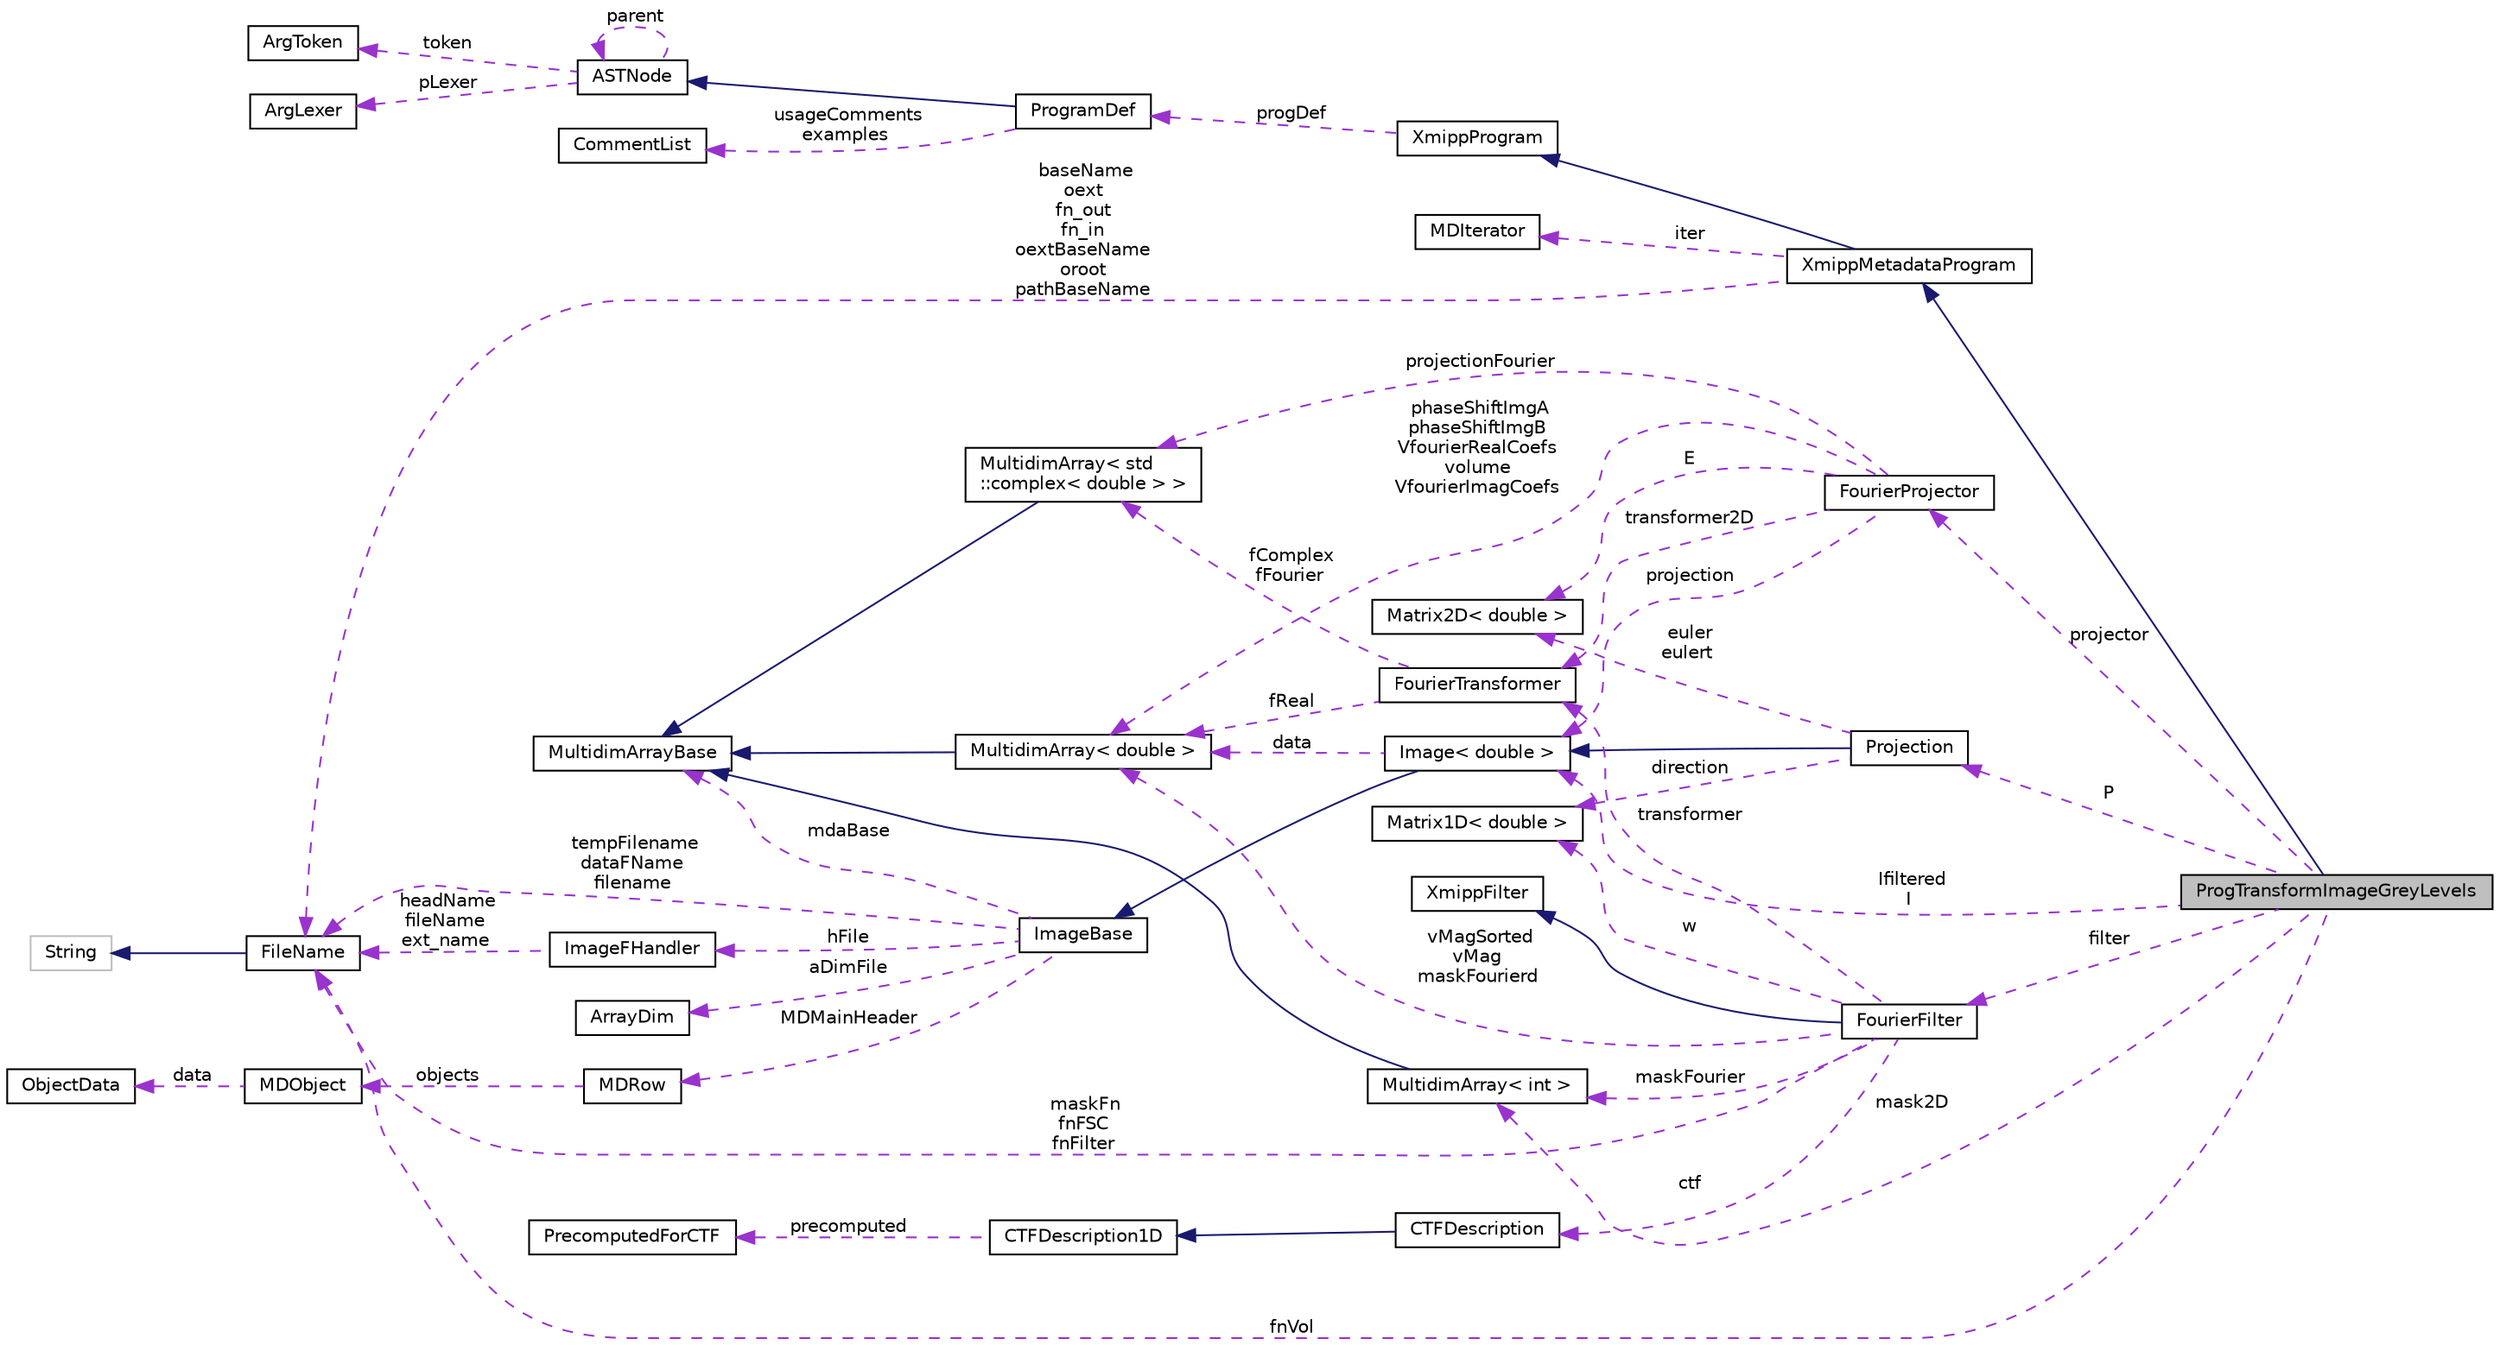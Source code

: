 digraph "ProgTransformImageGreyLevels"
{
  edge [fontname="Helvetica",fontsize="10",labelfontname="Helvetica",labelfontsize="10"];
  node [fontname="Helvetica",fontsize="10",shape=record];
  rankdir="LR";
  Node4 [label="ProgTransformImageGreyLevels",height=0.2,width=0.4,color="black", fillcolor="grey75", style="filled", fontcolor="black"];
  Node5 -> Node4 [dir="back",color="midnightblue",fontsize="10",style="solid",fontname="Helvetica"];
  Node5 [label="XmippMetadataProgram",height=0.2,width=0.4,color="black", fillcolor="white", style="filled",URL="$classXmippMetadataProgram.html"];
  Node6 -> Node5 [dir="back",color="midnightblue",fontsize="10",style="solid",fontname="Helvetica"];
  Node6 [label="XmippProgram",height=0.2,width=0.4,color="black", fillcolor="white", style="filled",URL="$classXmippProgram.html"];
  Node7 -> Node6 [dir="back",color="darkorchid3",fontsize="10",style="dashed",label=" progDef" ,fontname="Helvetica"];
  Node7 [label="ProgramDef",height=0.2,width=0.4,color="black", fillcolor="white", style="filled",URL="$classProgramDef.html"];
  Node8 -> Node7 [dir="back",color="midnightblue",fontsize="10",style="solid",fontname="Helvetica"];
  Node8 [label="ASTNode",height=0.2,width=0.4,color="black", fillcolor="white", style="filled",URL="$classASTNode.html"];
  Node9 -> Node8 [dir="back",color="darkorchid3",fontsize="10",style="dashed",label=" token" ,fontname="Helvetica"];
  Node9 [label="ArgToken",height=0.2,width=0.4,color="black", fillcolor="white", style="filled",URL="$classArgToken.html"];
  Node10 -> Node8 [dir="back",color="darkorchid3",fontsize="10",style="dashed",label=" pLexer" ,fontname="Helvetica"];
  Node10 [label="ArgLexer",height=0.2,width=0.4,color="black", fillcolor="white", style="filled",URL="$classArgLexer.html"];
  Node8 -> Node8 [dir="back",color="darkorchid3",fontsize="10",style="dashed",label=" parent" ,fontname="Helvetica"];
  Node11 -> Node7 [dir="back",color="darkorchid3",fontsize="10",style="dashed",label=" usageComments\nexamples" ,fontname="Helvetica"];
  Node11 [label="CommentList",height=0.2,width=0.4,color="black", fillcolor="white", style="filled",URL="$classCommentList.html"];
  Node12 -> Node5 [dir="back",color="darkorchid3",fontsize="10",style="dashed",label=" iter" ,fontname="Helvetica"];
  Node12 [label="MDIterator",height=0.2,width=0.4,color="black", fillcolor="white", style="filled",URL="$classMDIterator.html"];
  Node13 -> Node5 [dir="back",color="darkorchid3",fontsize="10",style="dashed",label=" baseName\noext\nfn_out\nfn_in\noextBaseName\noroot\npathBaseName" ,fontname="Helvetica"];
  Node13 [label="FileName",height=0.2,width=0.4,color="black", fillcolor="white", style="filled",URL="$classFileName.html"];
  Node14 -> Node13 [dir="back",color="midnightblue",fontsize="10",style="solid",fontname="Helvetica"];
  Node14 [label="String",height=0.2,width=0.4,color="grey75", fillcolor="white", style="filled"];
  Node15 -> Node4 [dir="back",color="darkorchid3",fontsize="10",style="dashed",label=" P" ,fontname="Helvetica"];
  Node15 [label="Projection",height=0.2,width=0.4,color="black", fillcolor="white", style="filled",URL="$classProjection.html"];
  Node16 -> Node15 [dir="back",color="midnightblue",fontsize="10",style="solid",fontname="Helvetica"];
  Node16 [label="Image\< double \>",height=0.2,width=0.4,color="black", fillcolor="white", style="filled",URL="$classImage.html"];
  Node17 -> Node16 [dir="back",color="midnightblue",fontsize="10",style="solid",fontname="Helvetica"];
  Node17 [label="ImageBase",height=0.2,width=0.4,color="black", fillcolor="white", style="filled",URL="$classImageBase.html",tooltip="Image base class. "];
  Node18 -> Node17 [dir="back",color="darkorchid3",fontsize="10",style="dashed",label=" mdaBase" ,fontname="Helvetica"];
  Node18 [label="MultidimArrayBase",height=0.2,width=0.4,color="black", fillcolor="white", style="filled",URL="$classMultidimArrayBase.html"];
  Node19 -> Node17 [dir="back",color="darkorchid3",fontsize="10",style="dashed",label=" hFile" ,fontname="Helvetica"];
  Node19 [label="ImageFHandler",height=0.2,width=0.4,color="black", fillcolor="white", style="filled",URL="$structImageFHandler.html"];
  Node13 -> Node19 [dir="back",color="darkorchid3",fontsize="10",style="dashed",label=" headName\nfileName\next_name" ,fontname="Helvetica"];
  Node20 -> Node17 [dir="back",color="darkorchid3",fontsize="10",style="dashed",label=" MDMainHeader" ,fontname="Helvetica"];
  Node20 [label="MDRow",height=0.2,width=0.4,color="black", fillcolor="white", style="filled",URL="$classMDRow.html"];
  Node21 -> Node20 [dir="back",color="darkorchid3",fontsize="10",style="dashed",label=" objects" ,fontname="Helvetica"];
  Node21 [label="MDObject",height=0.2,width=0.4,color="black", fillcolor="white", style="filled",URL="$classMDObject.html"];
  Node22 -> Node21 [dir="back",color="darkorchid3",fontsize="10",style="dashed",label=" data" ,fontname="Helvetica"];
  Node22 [label="ObjectData",height=0.2,width=0.4,color="black", fillcolor="white", style="filled",URL="$unionObjectData.html"];
  Node23 -> Node17 [dir="back",color="darkorchid3",fontsize="10",style="dashed",label=" aDimFile" ,fontname="Helvetica"];
  Node23 [label="ArrayDim",height=0.2,width=0.4,color="black", fillcolor="white", style="filled",URL="$structArrayDim.html"];
  Node13 -> Node17 [dir="back",color="darkorchid3",fontsize="10",style="dashed",label=" tempFilename\ndataFName\nfilename" ,fontname="Helvetica"];
  Node24 -> Node16 [dir="back",color="darkorchid3",fontsize="10",style="dashed",label=" data" ,fontname="Helvetica"];
  Node24 [label="MultidimArray\< double \>",height=0.2,width=0.4,color="black", fillcolor="white", style="filled",URL="$classMultidimArray.html"];
  Node18 -> Node24 [dir="back",color="midnightblue",fontsize="10",style="solid",fontname="Helvetica"];
  Node25 -> Node15 [dir="back",color="darkorchid3",fontsize="10",style="dashed",label=" euler\neulert" ,fontname="Helvetica"];
  Node25 [label="Matrix2D\< double \>",height=0.2,width=0.4,color="black", fillcolor="white", style="filled",URL="$classMatrix2D.html"];
  Node26 -> Node15 [dir="back",color="darkorchid3",fontsize="10",style="dashed",label=" direction" ,fontname="Helvetica"];
  Node26 [label="Matrix1D\< double \>",height=0.2,width=0.4,color="black", fillcolor="white", style="filled",URL="$classMatrix1D.html"];
  Node16 -> Node4 [dir="back",color="darkorchid3",fontsize="10",style="dashed",label=" Ifiltered\nI" ,fontname="Helvetica"];
  Node27 -> Node4 [dir="back",color="darkorchid3",fontsize="10",style="dashed",label=" projector" ,fontname="Helvetica"];
  Node27 [label="FourierProjector",height=0.2,width=0.4,color="black", fillcolor="white", style="filled",URL="$classFourierProjector.html"];
  Node28 -> Node27 [dir="back",color="darkorchid3",fontsize="10",style="dashed",label=" transformer2D" ,fontname="Helvetica"];
  Node28 [label="FourierTransformer",height=0.2,width=0.4,color="black", fillcolor="white", style="filled",URL="$classFourierTransformer.html"];
  Node24 -> Node28 [dir="back",color="darkorchid3",fontsize="10",style="dashed",label=" fReal" ,fontname="Helvetica"];
  Node29 -> Node28 [dir="back",color="darkorchid3",fontsize="10",style="dashed",label=" fComplex\nfFourier" ,fontname="Helvetica"];
  Node29 [label="MultidimArray\< std\l::complex\< double \> \>",height=0.2,width=0.4,color="black", fillcolor="white", style="filled",URL="$classMultidimArray.html"];
  Node18 -> Node29 [dir="back",color="midnightblue",fontsize="10",style="solid",fontname="Helvetica"];
  Node25 -> Node27 [dir="back",color="darkorchid3",fontsize="10",style="dashed",label=" E" ,fontname="Helvetica"];
  Node16 -> Node27 [dir="back",color="darkorchid3",fontsize="10",style="dashed",label=" projection" ,fontname="Helvetica"];
  Node24 -> Node27 [dir="back",color="darkorchid3",fontsize="10",style="dashed",label=" phaseShiftImgA\nphaseShiftImgB\nVfourierRealCoefs\nvolume\nVfourierImagCoefs" ,fontname="Helvetica"];
  Node29 -> Node27 [dir="back",color="darkorchid3",fontsize="10",style="dashed",label=" projectionFourier" ,fontname="Helvetica"];
  Node30 -> Node4 [dir="back",color="darkorchid3",fontsize="10",style="dashed",label=" mask2D" ,fontname="Helvetica"];
  Node30 [label="MultidimArray\< int \>",height=0.2,width=0.4,color="black", fillcolor="white", style="filled",URL="$classMultidimArray.html"];
  Node18 -> Node30 [dir="back",color="midnightblue",fontsize="10",style="solid",fontname="Helvetica"];
  Node31 -> Node4 [dir="back",color="darkorchid3",fontsize="10",style="dashed",label=" filter" ,fontname="Helvetica"];
  Node31 [label="FourierFilter",height=0.2,width=0.4,color="black", fillcolor="white", style="filled",URL="$classFourierFilter.html"];
  Node32 -> Node31 [dir="back",color="midnightblue",fontsize="10",style="solid",fontname="Helvetica"];
  Node32 [label="XmippFilter",height=0.2,width=0.4,color="black", fillcolor="white", style="filled",URL="$classXmippFilter.html"];
  Node28 -> Node31 [dir="back",color="darkorchid3",fontsize="10",style="dashed",label=" transformer" ,fontname="Helvetica"];
  Node33 -> Node31 [dir="back",color="darkorchid3",fontsize="10",style="dashed",label=" ctf" ,fontname="Helvetica"];
  Node33 [label="CTFDescription",height=0.2,width=0.4,color="black", fillcolor="white", style="filled",URL="$classCTFDescription.html"];
  Node34 -> Node33 [dir="back",color="midnightblue",fontsize="10",style="solid",fontname="Helvetica"];
  Node34 [label="CTFDescription1D",height=0.2,width=0.4,color="black", fillcolor="white", style="filled",URL="$classCTFDescription1D.html"];
  Node35 -> Node34 [dir="back",color="darkorchid3",fontsize="10",style="dashed",label=" precomputed" ,fontname="Helvetica"];
  Node35 [label="PrecomputedForCTF",height=0.2,width=0.4,color="black", fillcolor="white", style="filled",URL="$classPrecomputedForCTF.html"];
  Node26 -> Node31 [dir="back",color="darkorchid3",fontsize="10",style="dashed",label=" w" ,fontname="Helvetica"];
  Node24 -> Node31 [dir="back",color="darkorchid3",fontsize="10",style="dashed",label=" vMagSorted\nvMag\nmaskFourierd" ,fontname="Helvetica"];
  Node30 -> Node31 [dir="back",color="darkorchid3",fontsize="10",style="dashed",label=" maskFourier" ,fontname="Helvetica"];
  Node13 -> Node31 [dir="back",color="darkorchid3",fontsize="10",style="dashed",label=" maskFn\nfnFSC\nfnFilter" ,fontname="Helvetica"];
  Node13 -> Node4 [dir="back",color="darkorchid3",fontsize="10",style="dashed",label=" fnVol" ,fontname="Helvetica"];
}
